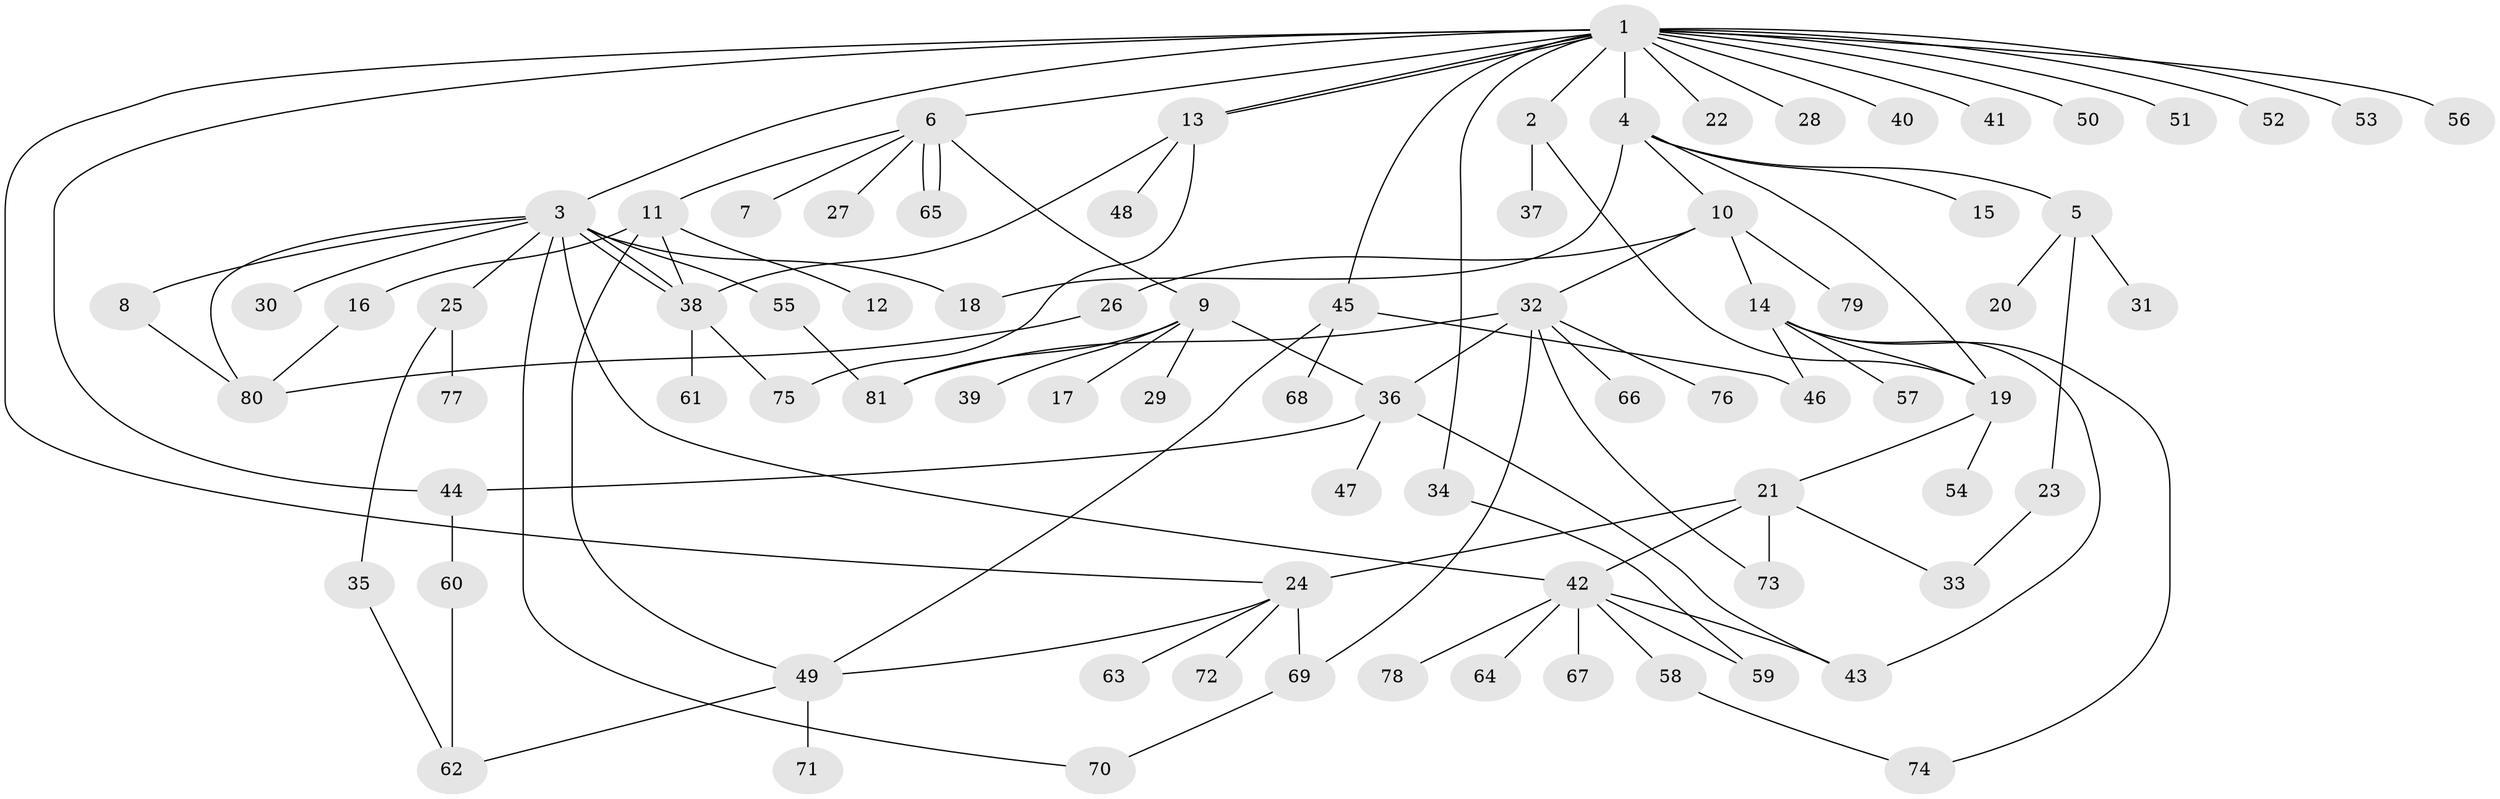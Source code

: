 // coarse degree distribution, {20: 0.041666666666666664, 3: 0.125, 7: 0.041666666666666664, 8: 0.041666666666666664, 1: 0.5833333333333334, 6: 0.08333333333333333, 4: 0.041666666666666664, 2: 0.041666666666666664}
// Generated by graph-tools (version 1.1) at 2025/17/03/04/25 18:17:59]
// undirected, 81 vertices, 111 edges
graph export_dot {
graph [start="1"]
  node [color=gray90,style=filled];
  1;
  2;
  3;
  4;
  5;
  6;
  7;
  8;
  9;
  10;
  11;
  12;
  13;
  14;
  15;
  16;
  17;
  18;
  19;
  20;
  21;
  22;
  23;
  24;
  25;
  26;
  27;
  28;
  29;
  30;
  31;
  32;
  33;
  34;
  35;
  36;
  37;
  38;
  39;
  40;
  41;
  42;
  43;
  44;
  45;
  46;
  47;
  48;
  49;
  50;
  51;
  52;
  53;
  54;
  55;
  56;
  57;
  58;
  59;
  60;
  61;
  62;
  63;
  64;
  65;
  66;
  67;
  68;
  69;
  70;
  71;
  72;
  73;
  74;
  75;
  76;
  77;
  78;
  79;
  80;
  81;
  1 -- 2;
  1 -- 3;
  1 -- 4;
  1 -- 6;
  1 -- 13;
  1 -- 13;
  1 -- 22;
  1 -- 24;
  1 -- 28;
  1 -- 34;
  1 -- 40;
  1 -- 41;
  1 -- 44;
  1 -- 45;
  1 -- 50;
  1 -- 51;
  1 -- 52;
  1 -- 53;
  1 -- 56;
  2 -- 19;
  2 -- 37;
  3 -- 8;
  3 -- 18;
  3 -- 25;
  3 -- 30;
  3 -- 38;
  3 -- 38;
  3 -- 42;
  3 -- 55;
  3 -- 70;
  3 -- 80;
  4 -- 5;
  4 -- 10;
  4 -- 15;
  4 -- 18;
  4 -- 19;
  5 -- 20;
  5 -- 23;
  5 -- 31;
  6 -- 7;
  6 -- 9;
  6 -- 11;
  6 -- 27;
  6 -- 65;
  6 -- 65;
  8 -- 80;
  9 -- 17;
  9 -- 29;
  9 -- 36;
  9 -- 39;
  9 -- 81;
  10 -- 14;
  10 -- 26;
  10 -- 32;
  10 -- 79;
  11 -- 12;
  11 -- 16;
  11 -- 38;
  11 -- 49;
  13 -- 38;
  13 -- 48;
  13 -- 75;
  14 -- 19;
  14 -- 43;
  14 -- 46;
  14 -- 57;
  14 -- 74;
  16 -- 80;
  19 -- 21;
  19 -- 54;
  21 -- 24;
  21 -- 33;
  21 -- 42;
  21 -- 73;
  23 -- 33;
  24 -- 49;
  24 -- 63;
  24 -- 69;
  24 -- 72;
  25 -- 35;
  25 -- 77;
  26 -- 80;
  32 -- 36;
  32 -- 66;
  32 -- 69;
  32 -- 73;
  32 -- 76;
  32 -- 81;
  34 -- 59;
  35 -- 62;
  36 -- 43;
  36 -- 44;
  36 -- 47;
  38 -- 61;
  38 -- 75;
  42 -- 43;
  42 -- 58;
  42 -- 59;
  42 -- 64;
  42 -- 67;
  42 -- 78;
  44 -- 60;
  45 -- 46;
  45 -- 49;
  45 -- 68;
  49 -- 62;
  49 -- 71;
  55 -- 81;
  58 -- 74;
  60 -- 62;
  69 -- 70;
}
